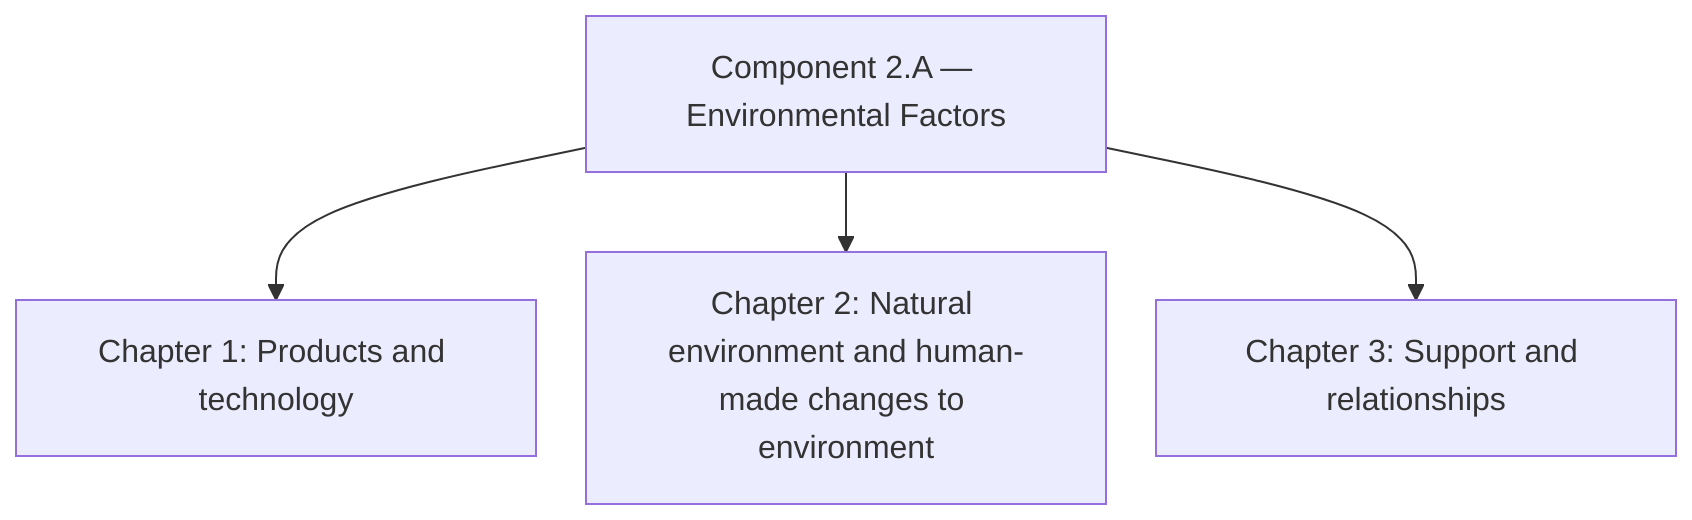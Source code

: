 %%{init: {'flowchart': {'useMaxWidth': false, 'nodeSpacing': 25, 'rankSpacing': 40}} }%%
flowchart TB
    B0["Component 2.A — Environmental Factors"]

    B1["Chapter 1: Products and technology"]
    B2["Chapter 2: Natural environment and human-made changes to environment"]
    B3["Chapter 3: Support and relationships"]

    B0 --> B1
    B0 --> B2
    B0 --> B3